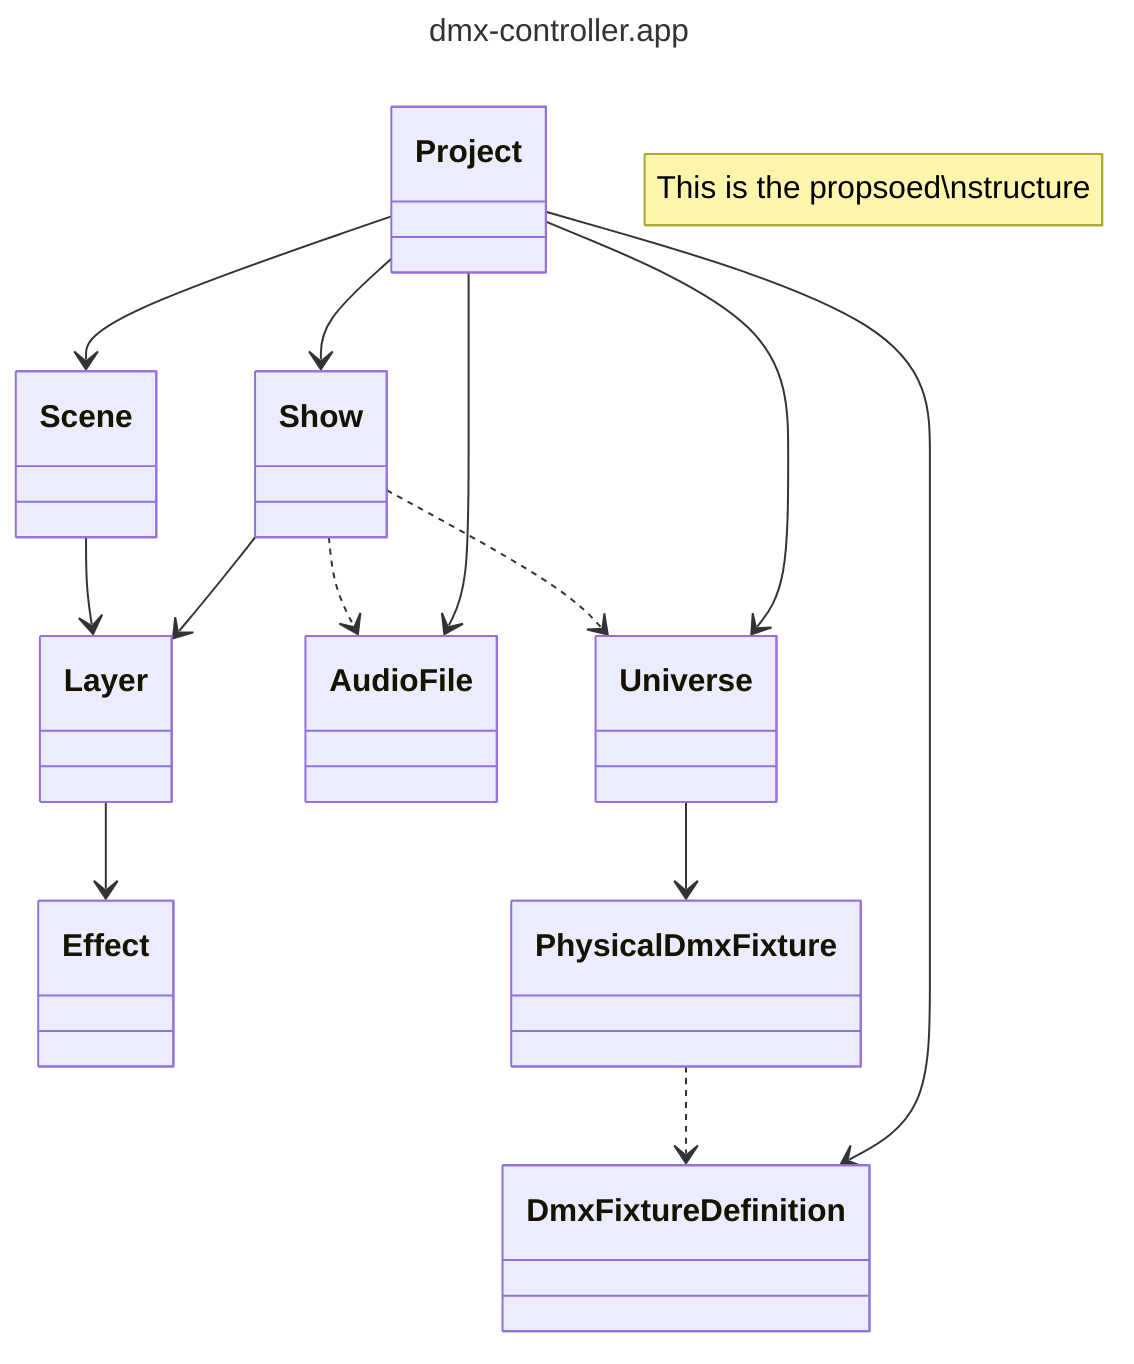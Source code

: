 ---
title: dmx-controller.app
---

classDiagram
  note "This is the propsoed\nstructure"
  Project --> Show
  Project --> Scene
  Project --> DmxFixtureDefinition
  Project --> Universe
  Project --> AudioFile
  Show ..> AudioFile
  Show ..> Universe
  Show --> Layer
  Scene --> Layer
  Layer --> Effect
  Universe --> PhysicalDmxFixture
  PhysicalDmxFixture ..> DmxFixtureDefinition